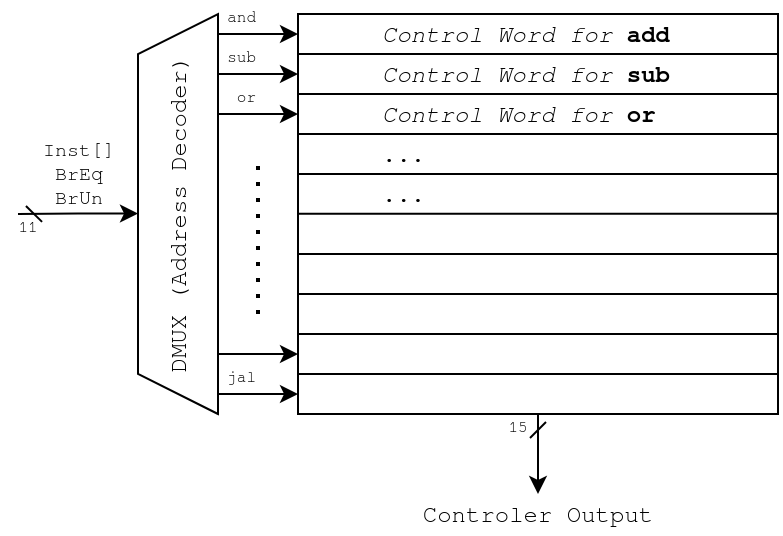 <mxfile version="24.7.5">
  <diagram name="第 1 页" id="huckOj3Etd9BhcJPRhfS">
    <mxGraphModel dx="691" dy="453" grid="1" gridSize="10" guides="1" tooltips="1" connect="1" arrows="1" fold="1" page="0" pageScale="1" pageWidth="827" pageHeight="1169" math="0" shadow="0">
      <root>
        <mxCell id="0" />
        <mxCell id="1" parent="0" />
        <mxCell id="_sT6gdZ_hLt8uZibd5yT-2" value="&lt;font style=&quot;font-size: 10px;&quot;&gt;Inst[]&lt;/font&gt;&lt;div style=&quot;font-size: 10px;&quot;&gt;&lt;font style=&quot;font-size: 10px;&quot;&gt;BrEq&lt;/font&gt;&lt;/div&gt;&lt;div style=&quot;font-size: 10px;&quot;&gt;&lt;font style=&quot;font-size: 10px;&quot;&gt;BrUn&lt;/font&gt;&lt;/div&gt;" style="edgeStyle=orthogonalEdgeStyle;rounded=0;orthogonalLoop=1;jettySize=auto;html=1;endArrow=dash;endFill=0;startArrow=classic;startFill=1;jumpSize=6;verticalAlign=bottom;fontSize=10;fontFamily=FreeMono;" edge="1" parent="1">
          <mxGeometry relative="1" as="geometry">
            <mxPoint x="140" y="340" as="targetPoint" />
            <mxPoint x="200" y="339.75" as="sourcePoint" />
            <Array as="points">
              <mxPoint x="170" y="340" />
              <mxPoint x="140" y="340" />
            </Array>
          </mxGeometry>
        </mxCell>
        <mxCell id="_sT6gdZ_hLt8uZibd5yT-1" value="&lt;font style=&quot;font-size: 12px;&quot;&gt;DMUX (Address Decoder)&lt;/font&gt;" style="shape=trapezoid;perimeter=trapezoidPerimeter;whiteSpace=wrap;html=1;fixedSize=1;rotation=-90;fontSize=10;fontFamily=FreeMono;" vertex="1" parent="1">
          <mxGeometry x="120" y="320" width="200" height="40" as="geometry" />
        </mxCell>
        <mxCell id="_sT6gdZ_hLt8uZibd5yT-3" value="&lt;font style=&quot;font-size: 8px;&quot;&gt;11&lt;/font&gt;" style="text;strokeColor=none;align=center;fillColor=none;html=1;verticalAlign=middle;whiteSpace=wrap;rounded=0;fontFamily=FreeMono;" vertex="1" parent="1">
          <mxGeometry x="140" y="340" width="10" height="10" as="geometry" />
        </mxCell>
        <mxCell id="_sT6gdZ_hLt8uZibd5yT-33" style="edgeStyle=orthogonalEdgeStyle;rounded=0;orthogonalLoop=1;jettySize=auto;html=1;startArrow=dash;startFill=0;" edge="1" parent="1" source="_sT6gdZ_hLt8uZibd5yT-4">
          <mxGeometry relative="1" as="geometry">
            <mxPoint x="400" y="480" as="targetPoint" />
          </mxGeometry>
        </mxCell>
        <mxCell id="_sT6gdZ_hLt8uZibd5yT-4" value="" style="rounded=0;whiteSpace=wrap;html=1;" vertex="1" parent="1">
          <mxGeometry x="280" y="240" width="240" height="200" as="geometry" />
        </mxCell>
        <mxCell id="_sT6gdZ_hLt8uZibd5yT-5" value="" style="endArrow=none;html=1;rounded=0;" edge="1" parent="1">
          <mxGeometry width="50" height="50" relative="1" as="geometry">
            <mxPoint x="280" y="260" as="sourcePoint" />
            <mxPoint x="520" y="260" as="targetPoint" />
          </mxGeometry>
        </mxCell>
        <mxCell id="_sT6gdZ_hLt8uZibd5yT-6" value="" style="endArrow=none;html=1;rounded=0;" edge="1" parent="1">
          <mxGeometry width="50" height="50" relative="1" as="geometry">
            <mxPoint x="280" y="280" as="sourcePoint" />
            <mxPoint x="520" y="280" as="targetPoint" />
          </mxGeometry>
        </mxCell>
        <mxCell id="_sT6gdZ_hLt8uZibd5yT-7" value="" style="endArrow=none;html=1;rounded=0;" edge="1" parent="1">
          <mxGeometry width="50" height="50" relative="1" as="geometry">
            <mxPoint x="280" y="300" as="sourcePoint" />
            <mxPoint x="520" y="300" as="targetPoint" />
          </mxGeometry>
        </mxCell>
        <mxCell id="_sT6gdZ_hLt8uZibd5yT-8" value="" style="endArrow=none;html=1;rounded=0;" edge="1" parent="1">
          <mxGeometry width="50" height="50" relative="1" as="geometry">
            <mxPoint x="280" y="320" as="sourcePoint" />
            <mxPoint x="520" y="320" as="targetPoint" />
          </mxGeometry>
        </mxCell>
        <mxCell id="_sT6gdZ_hLt8uZibd5yT-9" value="" style="endArrow=none;html=1;rounded=0;" edge="1" parent="1">
          <mxGeometry width="50" height="50" relative="1" as="geometry">
            <mxPoint x="280" y="339.87" as="sourcePoint" />
            <mxPoint x="520" y="339.87" as="targetPoint" />
          </mxGeometry>
        </mxCell>
        <mxCell id="_sT6gdZ_hLt8uZibd5yT-10" value="" style="endArrow=none;html=1;rounded=0;" edge="1" parent="1">
          <mxGeometry width="50" height="50" relative="1" as="geometry">
            <mxPoint x="280" y="360" as="sourcePoint" />
            <mxPoint x="520" y="360" as="targetPoint" />
          </mxGeometry>
        </mxCell>
        <mxCell id="_sT6gdZ_hLt8uZibd5yT-11" value="" style="endArrow=none;html=1;rounded=0;" edge="1" parent="1">
          <mxGeometry width="50" height="50" relative="1" as="geometry">
            <mxPoint x="280" y="380" as="sourcePoint" />
            <mxPoint x="520" y="380" as="targetPoint" />
          </mxGeometry>
        </mxCell>
        <mxCell id="_sT6gdZ_hLt8uZibd5yT-12" value="" style="endArrow=none;html=1;rounded=0;" edge="1" parent="1">
          <mxGeometry width="50" height="50" relative="1" as="geometry">
            <mxPoint x="280" y="400" as="sourcePoint" />
            <mxPoint x="520" y="400" as="targetPoint" />
          </mxGeometry>
        </mxCell>
        <mxCell id="_sT6gdZ_hLt8uZibd5yT-13" value="" style="endArrow=none;html=1;rounded=0;" edge="1" parent="1">
          <mxGeometry width="50" height="50" relative="1" as="geometry">
            <mxPoint x="280" y="420" as="sourcePoint" />
            <mxPoint x="520" y="420" as="targetPoint" />
          </mxGeometry>
        </mxCell>
        <mxCell id="_sT6gdZ_hLt8uZibd5yT-14" value="&lt;font style=&quot;font-size: 8px;&quot; face=&quot;FreeMono&quot;&gt;and&lt;/font&gt;" style="endArrow=classic;html=1;rounded=0;exitX=0.95;exitY=1;exitDx=0;exitDy=0;exitPerimeter=0;verticalAlign=bottom;align=right;" edge="1" parent="1" source="_sT6gdZ_hLt8uZibd5yT-1">
          <mxGeometry width="50" height="50" relative="1" as="geometry">
            <mxPoint x="260" y="300" as="sourcePoint" />
            <mxPoint x="280" y="250" as="targetPoint" />
          </mxGeometry>
        </mxCell>
        <mxCell id="_sT6gdZ_hLt8uZibd5yT-15" value="&lt;font style=&quot;font-size: 8px;&quot; face=&quot;FreeMono&quot;&gt;sub&lt;/font&gt;" style="endArrow=classic;html=1;rounded=0;exitX=0.95;exitY=1;exitDx=0;exitDy=0;exitPerimeter=0;verticalAlign=bottom;align=right;" edge="1" parent="1">
          <mxGeometry width="50" height="50" relative="1" as="geometry">
            <mxPoint x="240" y="270" as="sourcePoint" />
            <mxPoint x="280" y="270" as="targetPoint" />
          </mxGeometry>
        </mxCell>
        <mxCell id="_sT6gdZ_hLt8uZibd5yT-16" value="&lt;font style=&quot;font-size: 8px;&quot; face=&quot;FreeMono&quot;&gt;or&lt;/font&gt;" style="endArrow=classic;html=1;rounded=0;exitX=0.95;exitY=1;exitDx=0;exitDy=0;exitPerimeter=0;verticalAlign=bottom;align=right;" edge="1" parent="1">
          <mxGeometry width="50" height="50" relative="1" as="geometry">
            <mxPoint x="240" y="290" as="sourcePoint" />
            <mxPoint x="280" y="290" as="targetPoint" />
          </mxGeometry>
        </mxCell>
        <mxCell id="_sT6gdZ_hLt8uZibd5yT-19" value="" style="endArrow=none;dashed=1;html=1;dashPattern=1 3;strokeWidth=2;rounded=0;" edge="1" parent="1">
          <mxGeometry width="50" height="50" relative="1" as="geometry">
            <mxPoint x="260" y="390" as="sourcePoint" />
            <mxPoint x="260" y="310" as="targetPoint" />
          </mxGeometry>
        </mxCell>
        <mxCell id="_sT6gdZ_hLt8uZibd5yT-20" value="" style="endArrow=classic;html=1;rounded=0;exitX=0.95;exitY=1;exitDx=0;exitDy=0;exitPerimeter=0;verticalAlign=bottom;align=right;" edge="1" parent="1">
          <mxGeometry width="50" height="50" relative="1" as="geometry">
            <mxPoint x="240" y="410" as="sourcePoint" />
            <mxPoint x="280" y="410" as="targetPoint" />
          </mxGeometry>
        </mxCell>
        <mxCell id="_sT6gdZ_hLt8uZibd5yT-23" value="&lt;font style=&quot;font-size: 8px;&quot; face=&quot;FreeMono&quot;&gt;jal&lt;/font&gt;" style="endArrow=classic;html=1;rounded=0;exitX=0.95;exitY=1;exitDx=0;exitDy=0;exitPerimeter=0;verticalAlign=bottom;align=right;" edge="1" parent="1">
          <mxGeometry width="50" height="50" relative="1" as="geometry">
            <mxPoint x="240" y="430" as="sourcePoint" />
            <mxPoint x="280" y="430" as="targetPoint" />
          </mxGeometry>
        </mxCell>
        <mxCell id="_sT6gdZ_hLt8uZibd5yT-24" value="&lt;font face=&quot;FreeMono&quot;&gt;&lt;i&gt;Control Word for&lt;/i&gt; &lt;b&gt;add&lt;/b&gt;&lt;/font&gt;" style="text;strokeColor=none;align=left;fillColor=none;html=1;verticalAlign=middle;whiteSpace=wrap;rounded=0;" vertex="1" parent="1">
          <mxGeometry x="320" y="240" width="160" height="20" as="geometry" />
        </mxCell>
        <mxCell id="_sT6gdZ_hLt8uZibd5yT-25" value="&lt;font face=&quot;FreeMono&quot;&gt;&lt;i&gt;Control Word for&lt;/i&gt; &lt;b&gt;sub&lt;/b&gt;&lt;/font&gt;" style="text;strokeColor=none;align=left;fillColor=none;html=1;verticalAlign=middle;whiteSpace=wrap;rounded=0;" vertex="1" parent="1">
          <mxGeometry x="320" y="260" width="160" height="20" as="geometry" />
        </mxCell>
        <mxCell id="_sT6gdZ_hLt8uZibd5yT-26" value="&lt;font face=&quot;FreeMono&quot;&gt;&lt;i&gt;Control Word for&lt;/i&gt; &lt;b&gt;or&lt;/b&gt;&lt;/font&gt;" style="text;strokeColor=none;align=left;fillColor=none;html=1;verticalAlign=middle;whiteSpace=wrap;rounded=0;" vertex="1" parent="1">
          <mxGeometry x="320" y="280" width="160" height="20" as="geometry" />
        </mxCell>
        <mxCell id="_sT6gdZ_hLt8uZibd5yT-27" value="&lt;font face=&quot;FreeMono&quot;&gt;...&lt;/font&gt;" style="text;strokeColor=none;align=left;fillColor=none;html=1;verticalAlign=middle;whiteSpace=wrap;rounded=0;" vertex="1" parent="1">
          <mxGeometry x="320" y="300" width="160" height="20" as="geometry" />
        </mxCell>
        <mxCell id="_sT6gdZ_hLt8uZibd5yT-28" value="&lt;font face=&quot;FreeMono&quot;&gt;...&lt;/font&gt;" style="text;strokeColor=none;align=left;fillColor=none;html=1;verticalAlign=middle;whiteSpace=wrap;rounded=0;" vertex="1" parent="1">
          <mxGeometry x="320" y="320" width="160" height="20" as="geometry" />
        </mxCell>
        <mxCell id="_sT6gdZ_hLt8uZibd5yT-34" value="&lt;font style=&quot;font-size: 8px;&quot;&gt;15&lt;/font&gt;" style="text;strokeColor=none;align=center;fillColor=none;html=1;verticalAlign=middle;whiteSpace=wrap;rounded=0;fontFamily=FreeMono;" vertex="1" parent="1">
          <mxGeometry x="385" y="440" width="10" height="10" as="geometry" />
        </mxCell>
        <mxCell id="_sT6gdZ_hLt8uZibd5yT-35" value="&lt;font face=&quot;FreeMono&quot;&gt;Controler Output&lt;/font&gt;" style="text;strokeColor=none;align=center;fillColor=none;html=1;verticalAlign=middle;whiteSpace=wrap;rounded=0;" vertex="1" parent="1">
          <mxGeometry x="320" y="480" width="160" height="20" as="geometry" />
        </mxCell>
      </root>
    </mxGraphModel>
  </diagram>
</mxfile>
